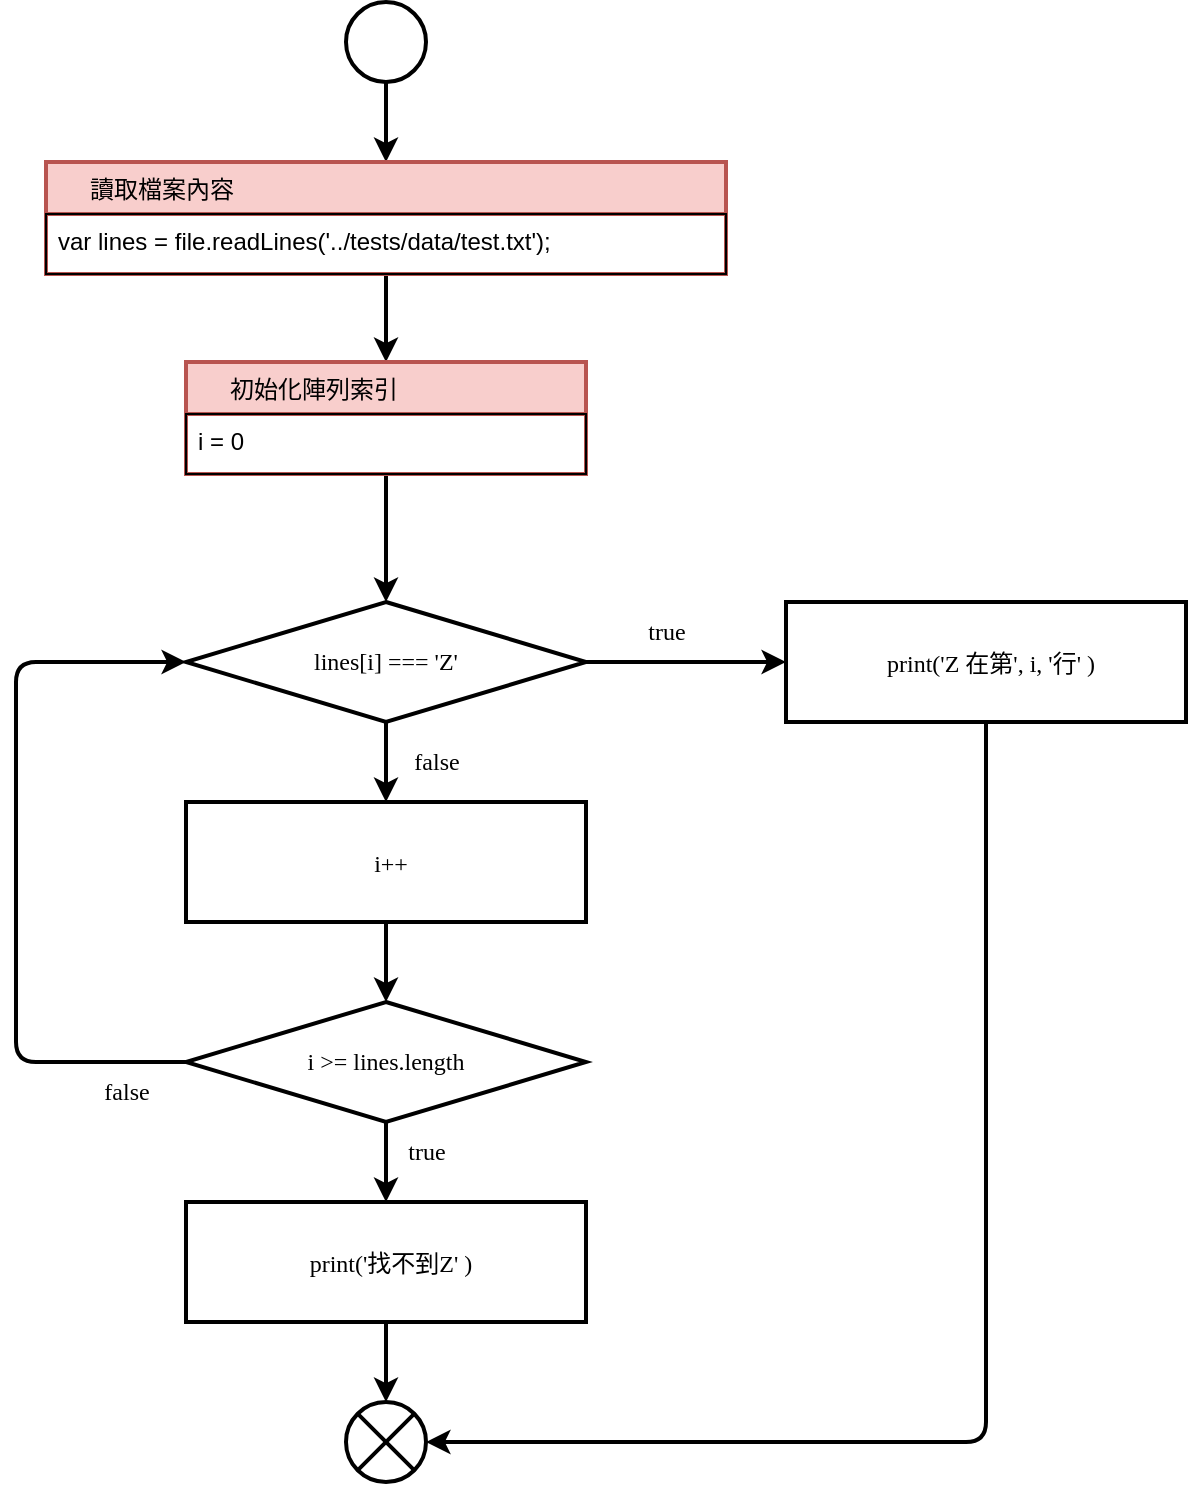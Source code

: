 <mxfile compressed="false" version="20.2.3" type="device" pages="2">
  <diagram id="zHJoLA6md0Yeo67uzJwa" name="第1頁">
    <mxGraphModel dx="850" dy="559" grid="1" gridSize="5" guides="0" tooltips="1" connect="1" arrows="1" fold="1" page="1" pageScale="1" pageWidth="827" pageHeight="1169" math="0" shadow="0">
      <root>
        <mxCell id="0" />
        <mxCell id="1" parent="0" />
        <mxCell id="m3pfPtTyuK7HYTcpv6uo-1" style="edgeStyle=orthogonalEdgeStyle;rounded=1;sketch=0;orthogonalLoop=1;jettySize=auto;html=1;fontFamily=Helvetica;fontSize=12;strokeWidth=2;exitX=0.5;exitY=1;exitDx=0;exitDy=0;fontStyle=0" parent="1" source="m3pfPtTyuK7HYTcpv6uo-2" target="ai_2cDfEiX9HVFkp-4g_-1" edge="1">
          <mxGeometry relative="1" as="geometry">
            <mxPoint x="330" y="20" as="sourcePoint" />
            <mxPoint x="360.0" y="180" as="targetPoint" />
          </mxGeometry>
        </mxCell>
        <object label="" type="START" id="m3pfPtTyuK7HYTcpv6uo-2">
          <mxCell style="ellipse;fontStyle=0;fontSize=12;sketch=0;rounded=1;align=left;fontFamily=Helvetica;strokeWidth=2;shadow=0;html=0;metaEdit=1;" parent="1" vertex="1">
            <mxGeometry x="340" y="100" width="40" height="40" as="geometry" />
          </mxCell>
        </object>
        <object label="" type="STOP" id="m3pfPtTyuK7HYTcpv6uo-22">
          <mxCell style="shape=sumEllipse;perimeter=ellipsePerimeter;backgroundOutline=1;fontStyle=0;fontSize=12;sketch=0;rounded=1;fontFamily=Tahoma;align=left;strokeWidth=2;shadow=0;html=0;metaEdit=1;" parent="1" vertex="1">
            <mxGeometry x="340" y="800" width="40" height="40" as="geometry" />
          </mxCell>
        </object>
        <mxCell id="idDw4R9JF5c2FKg-5Vj5-6" style="edgeStyle=orthogonalEdgeStyle;rounded=0;orthogonalLoop=1;jettySize=auto;html=1;entryX=0.5;entryY=0;entryDx=0;entryDy=0;entryPerimeter=0;fontFamily=Helvetica;fontSize=12;exitX=0.5;exitY=1;exitDx=0;exitDy=0;fontStyle=0;strokeWidth=2;" parent="1" source="ai_2cDfEiX9HVFkp-4g_-4" target="idDw4R9JF5c2FKg-5Vj5-2" edge="1">
          <mxGeometry relative="1" as="geometry">
            <mxPoint x="360" y="340" as="sourcePoint" />
          </mxGeometry>
        </mxCell>
        <mxCell id="idDw4R9JF5c2FKg-5Vj5-5" style="edgeStyle=orthogonalEdgeStyle;rounded=0;orthogonalLoop=1;jettySize=auto;html=1;fontFamily=Tahoma;fontSize=12;entryX=0;entryY=0.5;entryDx=0;entryDy=0;fontStyle=0;strokeWidth=2;" parent="1" source="idDw4R9JF5c2FKg-5Vj5-2" target="idDw4R9JF5c2FKg-5Vj5-3" edge="1">
          <mxGeometry relative="1" as="geometry" />
        </mxCell>
        <mxCell id="idDw4R9JF5c2FKg-5Vj5-8" value="true" style="edgeLabel;html=1;align=center;verticalAlign=middle;resizable=0;points=[];fontSize=12;fontFamily=Tahoma;fontStyle=0" parent="idDw4R9JF5c2FKg-5Vj5-5" vertex="1" connectable="0">
          <mxGeometry x="-0.242" relative="1" as="geometry">
            <mxPoint x="2" y="-15" as="offset" />
          </mxGeometry>
        </mxCell>
        <mxCell id="idDw4R9JF5c2FKg-5Vj5-17" style="edgeStyle=orthogonalEdgeStyle;rounded=0;orthogonalLoop=1;jettySize=auto;html=1;fontFamily=Tahoma;fontSize=12;fontStyle=0;strokeWidth=2;" parent="1" source="idDw4R9JF5c2FKg-5Vj5-2" target="idDw4R9JF5c2FKg-5Vj5-7" edge="1">
          <mxGeometry relative="1" as="geometry" />
        </mxCell>
        <mxCell id="idDw4R9JF5c2FKg-5Vj5-18" value="false" style="edgeLabel;html=1;align=center;verticalAlign=middle;resizable=0;points=[];fontSize=12;fontFamily=Tahoma;fontStyle=0" parent="idDw4R9JF5c2FKg-5Vj5-17" vertex="1" connectable="0">
          <mxGeometry x="0.236" y="-1" relative="1" as="geometry">
            <mxPoint x="26" y="-5" as="offset" />
          </mxGeometry>
        </mxCell>
        <object label="lines[i] === &#39;Z&#39;" type="DECISION" id="idDw4R9JF5c2FKg-5Vj5-2">
          <mxCell style="strokeWidth=2;html=1;shape=mxgraph.flowchart.decision;whiteSpace=wrap;rounded=0;shadow=0;fontFamily=Tahoma;fontSize=12;fontStyle=0" parent="1" vertex="1">
            <mxGeometry x="260" y="400" width="200" height="60" as="geometry" />
          </mxCell>
        </object>
        <mxCell id="idDw4R9JF5c2FKg-5Vj5-4" style="edgeStyle=orthogonalEdgeStyle;rounded=1;orthogonalLoop=1;jettySize=auto;html=1;entryX=1;entryY=0.5;entryDx=0;entryDy=0;fontFamily=Tahoma;fontSize=12;exitX=0.5;exitY=1;exitDx=0;exitDy=0;fontStyle=0;strokeWidth=2;" parent="1" source="idDw4R9JF5c2FKg-5Vj5-3" target="m3pfPtTyuK7HYTcpv6uo-22" edge="1">
          <mxGeometry relative="1" as="geometry">
            <mxPoint x="540" y="840" as="targetPoint" />
          </mxGeometry>
        </mxCell>
        <object label="print(&#39;Z 在第&#39;, i, &#39;行&#39; )" type="PROCESS" id="idDw4R9JF5c2FKg-5Vj5-3">
          <mxCell style="fontSize=12;fontStyle=0;sketch=0;rounded=0;fontFamily=Tahoma;align=center;strokeWidth=2;arcSize=7;shadow=0;html=0;spacingLeft=5;verticalAlign=middle;spacingTop=0;spacing=5;" parent="1" vertex="1">
            <mxGeometry x="560" y="400" width="200" height="60" as="geometry" />
          </mxCell>
        </object>
        <mxCell id="idDw4R9JF5c2FKg-5Vj5-14" style="edgeStyle=orthogonalEdgeStyle;rounded=0;orthogonalLoop=1;jettySize=auto;html=1;fontFamily=Tahoma;fontSize=12;fontStyle=0;strokeWidth=2;" parent="1" source="idDw4R9JF5c2FKg-5Vj5-7" target="idDw4R9JF5c2FKg-5Vj5-10" edge="1">
          <mxGeometry relative="1" as="geometry" />
        </mxCell>
        <object label="i++" type="PROCESS" id="idDw4R9JF5c2FKg-5Vj5-7">
          <mxCell style="fontSize=12;fontStyle=0;sketch=0;rounded=0;fontFamily=Tahoma;align=center;strokeWidth=2;arcSize=7;shadow=0;html=0;spacingLeft=5;verticalAlign=middle;spacingTop=0;spacing=5;" parent="1" vertex="1">
            <mxGeometry x="260" y="500" width="200" height="60" as="geometry" />
          </mxCell>
        </object>
        <mxCell id="idDw4R9JF5c2FKg-5Vj5-19" style="edgeStyle=orthogonalEdgeStyle;rounded=1;orthogonalLoop=1;jettySize=auto;html=1;fontFamily=Tahoma;fontSize=12;entryX=0;entryY=0.5;entryDx=0;entryDy=0;entryPerimeter=0;fontStyle=0;strokeWidth=2;" parent="1" source="idDw4R9JF5c2FKg-5Vj5-10" target="idDw4R9JF5c2FKg-5Vj5-2" edge="1">
          <mxGeometry relative="1" as="geometry">
            <mxPoint x="135" y="475" as="targetPoint" />
            <Array as="points">
              <mxPoint x="175" y="630" />
              <mxPoint x="175" y="430" />
            </Array>
          </mxGeometry>
        </mxCell>
        <mxCell id="idDw4R9JF5c2FKg-5Vj5-20" value="false" style="edgeLabel;html=1;align=center;verticalAlign=middle;resizable=0;points=[];fontSize=12;fontFamily=Tahoma;fontStyle=0" parent="idDw4R9JF5c2FKg-5Vj5-19" vertex="1" connectable="0">
          <mxGeometry x="0.23" y="2" relative="1" as="geometry">
            <mxPoint x="57" y="157" as="offset" />
          </mxGeometry>
        </mxCell>
        <mxCell id="idDw4R9JF5c2FKg-5Vj5-21" style="edgeStyle=orthogonalEdgeStyle;rounded=0;orthogonalLoop=1;jettySize=auto;html=1;entryX=0.5;entryY=0;entryDx=0;entryDy=0;fontFamily=Tahoma;fontSize=12;fontStyle=0;strokeWidth=2;" parent="1" source="idDw4R9JF5c2FKg-5Vj5-10" target="ai_2cDfEiX9HVFkp-4g_-13" edge="1">
          <mxGeometry relative="1" as="geometry" />
        </mxCell>
        <mxCell id="idDw4R9JF5c2FKg-5Vj5-22" value="true" style="edgeLabel;html=1;align=center;verticalAlign=middle;resizable=0;points=[];fontSize=12;fontFamily=Tahoma;fontStyle=0" parent="idDw4R9JF5c2FKg-5Vj5-21" vertex="1" connectable="0">
          <mxGeometry x="-0.273" y="1" relative="1" as="geometry">
            <mxPoint x="19" as="offset" />
          </mxGeometry>
        </mxCell>
        <object label="i &amp;gt;= lines.length" type="DECISION" id="idDw4R9JF5c2FKg-5Vj5-10">
          <mxCell style="strokeWidth=2;html=1;shape=mxgraph.flowchart.decision;whiteSpace=wrap;rounded=0;shadow=0;fontFamily=Tahoma;fontSize=12;fontStyle=0" parent="1" vertex="1">
            <mxGeometry x="260" y="600" width="200" height="60" as="geometry" />
          </mxCell>
        </object>
        <mxCell id="ai_2cDfEiX9HVFkp-4g_-3" style="edgeStyle=orthogonalEdgeStyle;rounded=0;orthogonalLoop=1;jettySize=auto;html=1;fontFamily=Helvetica;fontSize=12;entryX=0.5;entryY=0;entryDx=0;entryDy=0;strokeWidth=2;fontStyle=0" parent="1" source="ai_2cDfEiX9HVFkp-4g_-1" target="ai_2cDfEiX9HVFkp-4g_-4" edge="1">
          <mxGeometry relative="1" as="geometry">
            <mxPoint x="360" y="280" as="targetPoint" />
          </mxGeometry>
        </mxCell>
        <object label="讀取檔案內容" type="PROCESS" id="ai_2cDfEiX9HVFkp-4g_-1">
          <mxCell style="swimlane;fontStyle=0;childLayout=stackLayout;horizontal=1;startSize=26;horizontalStack=0;resizeParent=1;resizeParentMax=0;resizeLast=0;collapsible=1;marginBottom=0;fontFamily=Helvetica;fontSize=12;align=left;spacingLeft=20;strokeWidth=2;fillColor=#f8cecc;strokeColor=#b85450;" parent="1" vertex="1">
            <mxGeometry x="190" y="180" width="340" height="56" as="geometry">
              <mxRectangle x="260" y="200" width="200" height="30" as="alternateBounds" />
            </mxGeometry>
          </mxCell>
        </object>
        <mxCell id="ai_2cDfEiX9HVFkp-4g_-2" value="var lines = file.readLines(&#39;../tests/data/test.txt&#39;);" style="text;strokeColor=default;fillColor=none;align=left;verticalAlign=top;spacingLeft=4;spacingRight=4;overflow=hidden;rotatable=0;points=[[0,0.5],[1,0.5]];portConstraint=eastwest;fontFamily=Helvetica;fontSize=12;autosize=1;fontStyle=0" parent="ai_2cDfEiX9HVFkp-4g_-1" vertex="1">
          <mxGeometry y="26" width="340" height="30" as="geometry" />
        </mxCell>
        <object label="初始化陣列索引" type="PROCESS" id="ai_2cDfEiX9HVFkp-4g_-4">
          <mxCell style="swimlane;fontStyle=0;childLayout=stackLayout;horizontal=1;startSize=26;fillColor=#f8cecc;horizontalStack=0;resizeParent=1;resizeParentMax=0;resizeLast=0;collapsible=1;marginBottom=0;fontFamily=Helvetica;fontSize=12;align=left;spacingLeft=20;strokeWidth=2;strokeColor=#b85450;" parent="1" vertex="1">
            <mxGeometry x="260" y="280" width="200" height="56" as="geometry">
              <mxRectangle x="260" y="280" width="160" height="30" as="alternateBounds" />
            </mxGeometry>
          </mxCell>
        </object>
        <mxCell id="ai_2cDfEiX9HVFkp-4g_-5" value="i = 0" style="text;strokeColor=default;fillColor=none;align=left;verticalAlign=top;spacingLeft=4;spacingRight=4;overflow=hidden;rotatable=0;points=[[0,0.5],[1,0.5]];portConstraint=eastwest;fontFamily=Helvetica;fontSize=12;autosize=1;fontStyle=0" parent="ai_2cDfEiX9HVFkp-4g_-4" vertex="1">
          <mxGeometry y="26" width="200" height="30" as="geometry" />
        </mxCell>
        <mxCell id="N2kCx9FZkqGh60spzci9-15" style="edgeStyle=orthogonalEdgeStyle;rounded=0;orthogonalLoop=1;jettySize=auto;html=1;strokeWidth=2;fontStyle=0;fontSize=12;entryX=0.5;entryY=0;entryDx=0;entryDy=0;" parent="1" source="ai_2cDfEiX9HVFkp-4g_-13" target="m3pfPtTyuK7HYTcpv6uo-22" edge="1">
          <mxGeometry relative="1" as="geometry">
            <mxPoint x="360" y="800" as="targetPoint" />
          </mxGeometry>
        </mxCell>
        <object label="print(&#39;找不到Z&#39; )" type="PROCESS" id="ai_2cDfEiX9HVFkp-4g_-13">
          <mxCell style="fontSize=12;fontStyle=0;sketch=0;rounded=0;fontFamily=Tahoma;align=center;strokeWidth=2;arcSize=7;shadow=0;html=0;spacingLeft=5;verticalAlign=middle;spacingTop=0;spacing=5;" parent="1" vertex="1">
            <mxGeometry x="260" y="700" width="200" height="60" as="geometry" />
          </mxCell>
        </object>
      </root>
    </mxGraphModel>
  </diagram>
  <diagram id="aGNKJdSmAKUPN5pgu-52" name="第2頁">
    <mxGraphModel dx="782" dy="539" grid="1" gridSize="10" guides="1" tooltips="1" connect="1" arrows="1" fold="1" page="1" pageScale="1" pageWidth="1169" pageHeight="827" math="0" shadow="0">
      <root>
        <mxCell id="0" />
        <mxCell id="1" parent="0" />
      </root>
    </mxGraphModel>
  </diagram>
</mxfile>
